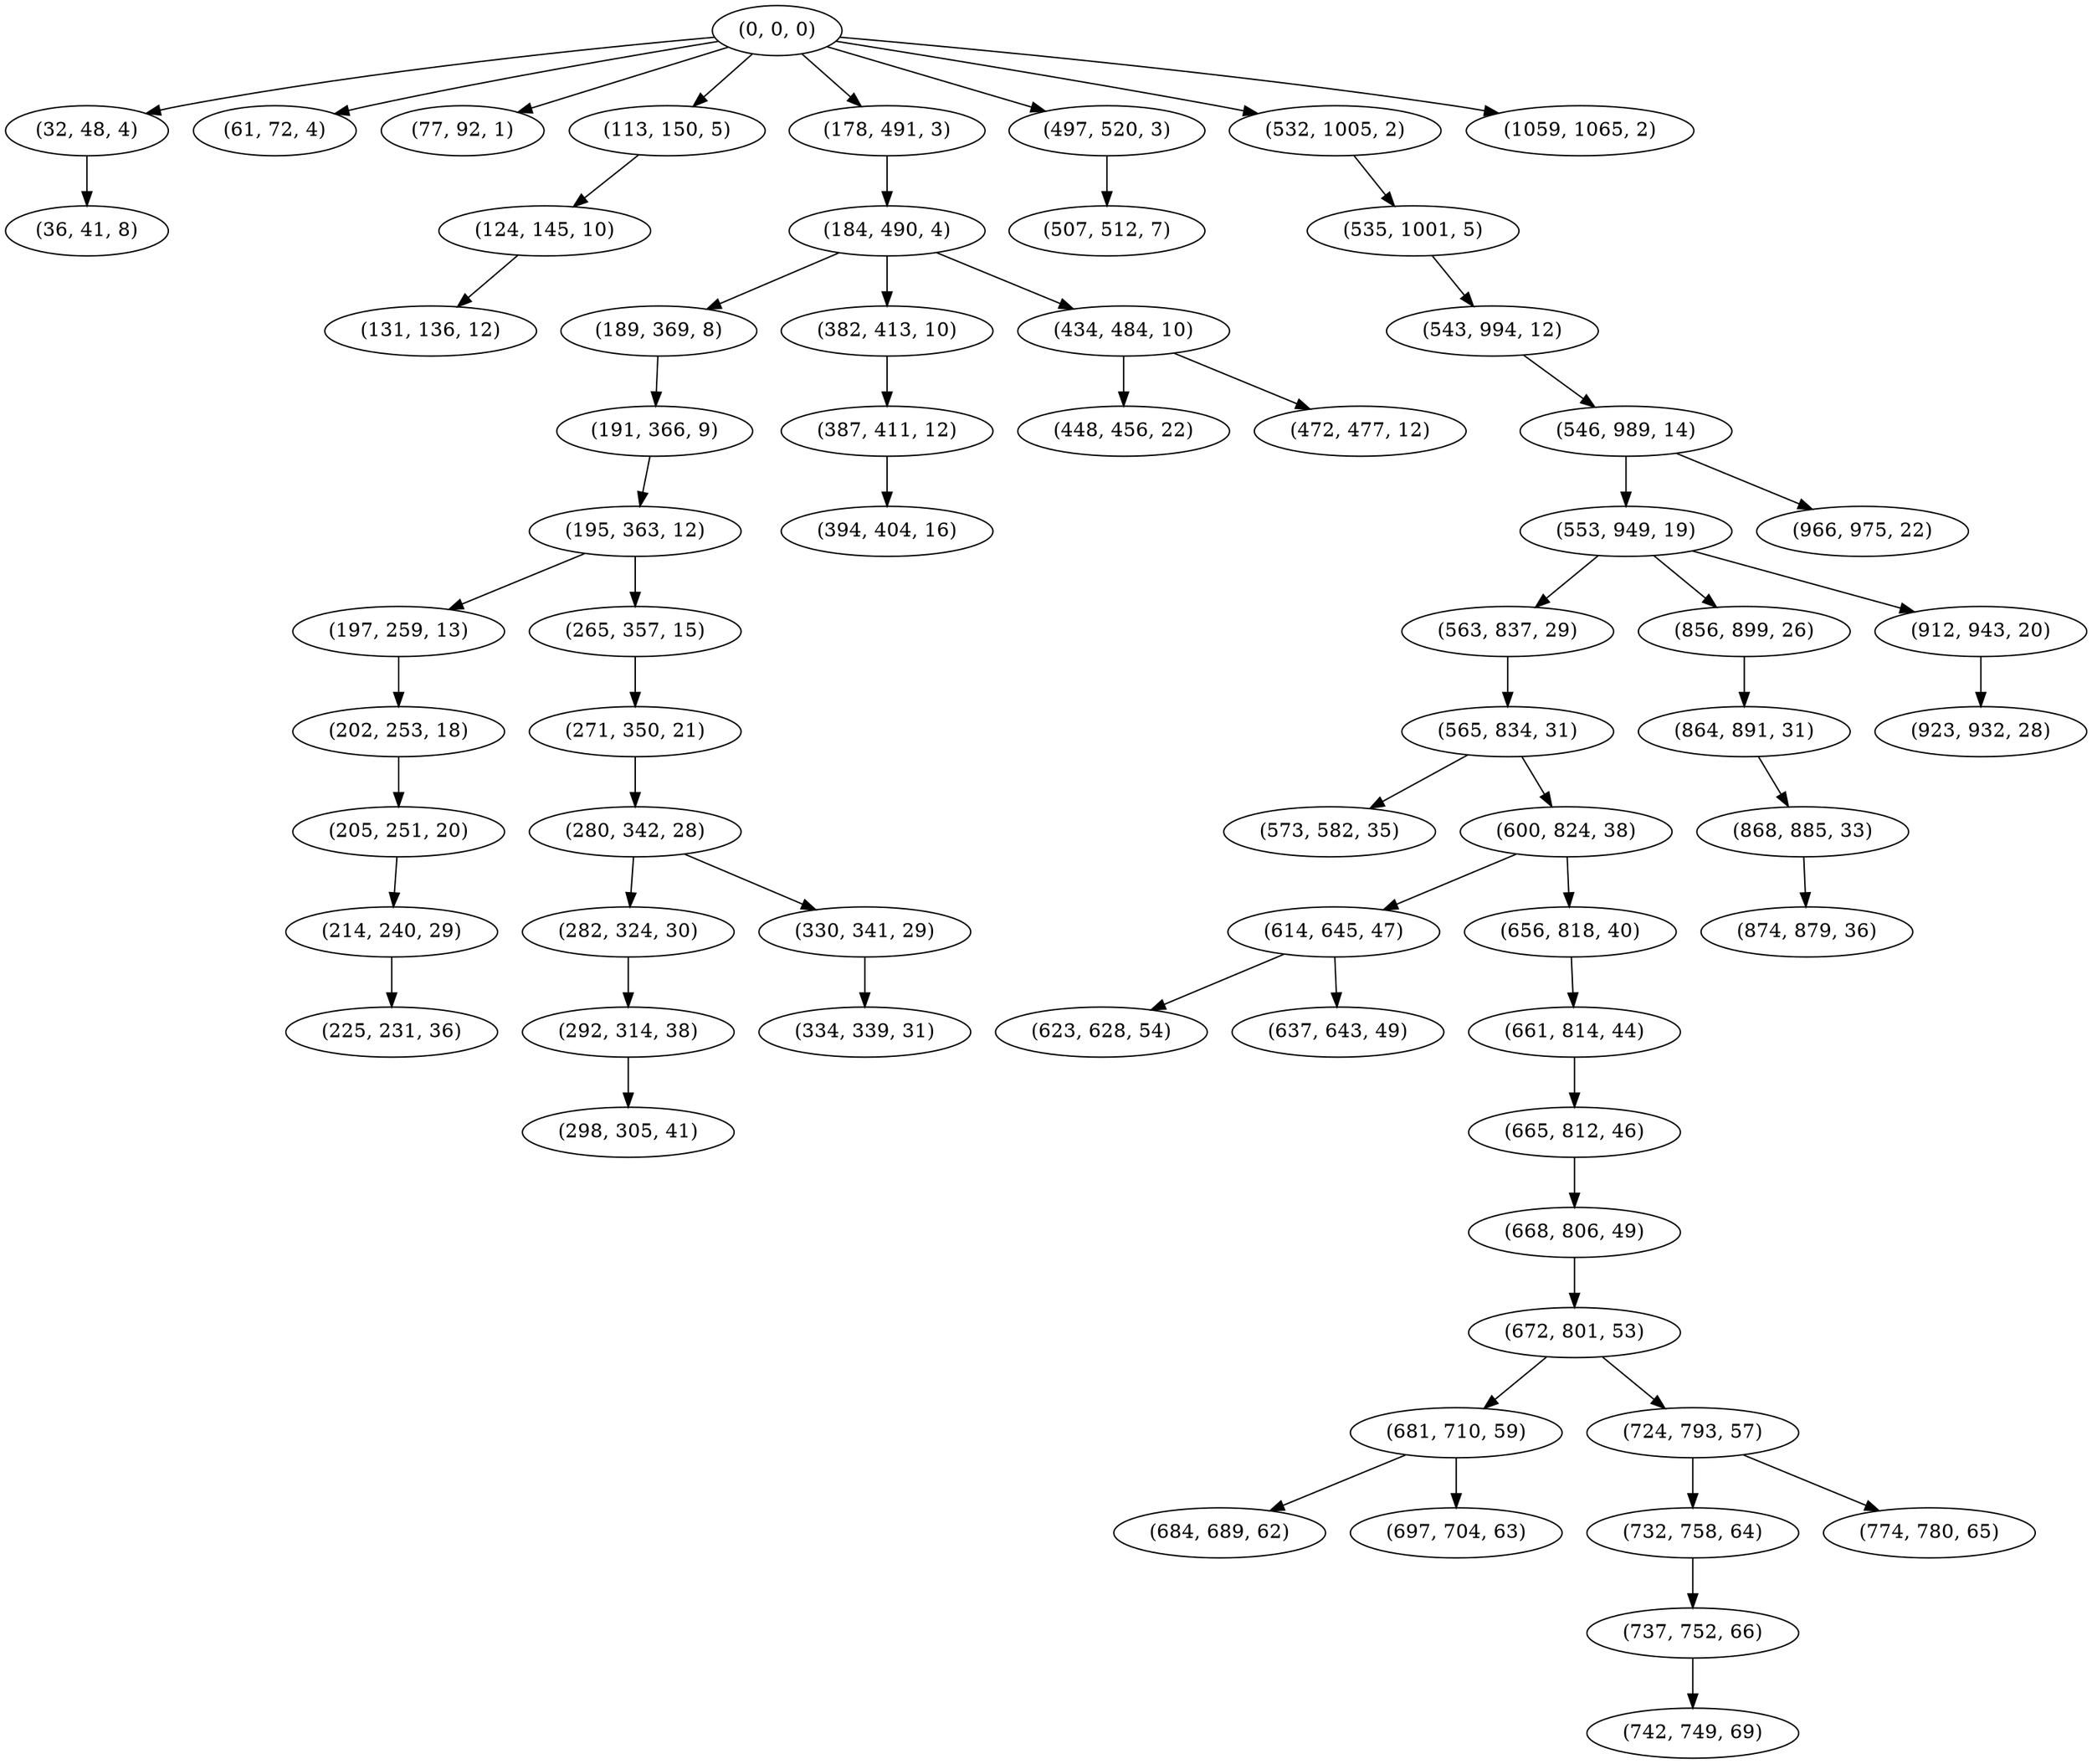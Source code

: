 digraph tree {
    "(0, 0, 0)";
    "(32, 48, 4)";
    "(36, 41, 8)";
    "(61, 72, 4)";
    "(77, 92, 1)";
    "(113, 150, 5)";
    "(124, 145, 10)";
    "(131, 136, 12)";
    "(178, 491, 3)";
    "(184, 490, 4)";
    "(189, 369, 8)";
    "(191, 366, 9)";
    "(195, 363, 12)";
    "(197, 259, 13)";
    "(202, 253, 18)";
    "(205, 251, 20)";
    "(214, 240, 29)";
    "(225, 231, 36)";
    "(265, 357, 15)";
    "(271, 350, 21)";
    "(280, 342, 28)";
    "(282, 324, 30)";
    "(292, 314, 38)";
    "(298, 305, 41)";
    "(330, 341, 29)";
    "(334, 339, 31)";
    "(382, 413, 10)";
    "(387, 411, 12)";
    "(394, 404, 16)";
    "(434, 484, 10)";
    "(448, 456, 22)";
    "(472, 477, 12)";
    "(497, 520, 3)";
    "(507, 512, 7)";
    "(532, 1005, 2)";
    "(535, 1001, 5)";
    "(543, 994, 12)";
    "(546, 989, 14)";
    "(553, 949, 19)";
    "(563, 837, 29)";
    "(565, 834, 31)";
    "(573, 582, 35)";
    "(600, 824, 38)";
    "(614, 645, 47)";
    "(623, 628, 54)";
    "(637, 643, 49)";
    "(656, 818, 40)";
    "(661, 814, 44)";
    "(665, 812, 46)";
    "(668, 806, 49)";
    "(672, 801, 53)";
    "(681, 710, 59)";
    "(684, 689, 62)";
    "(697, 704, 63)";
    "(724, 793, 57)";
    "(732, 758, 64)";
    "(737, 752, 66)";
    "(742, 749, 69)";
    "(774, 780, 65)";
    "(856, 899, 26)";
    "(864, 891, 31)";
    "(868, 885, 33)";
    "(874, 879, 36)";
    "(912, 943, 20)";
    "(923, 932, 28)";
    "(966, 975, 22)";
    "(1059, 1065, 2)";
    "(0, 0, 0)" -> "(32, 48, 4)";
    "(0, 0, 0)" -> "(61, 72, 4)";
    "(0, 0, 0)" -> "(77, 92, 1)";
    "(0, 0, 0)" -> "(113, 150, 5)";
    "(0, 0, 0)" -> "(178, 491, 3)";
    "(0, 0, 0)" -> "(497, 520, 3)";
    "(0, 0, 0)" -> "(532, 1005, 2)";
    "(0, 0, 0)" -> "(1059, 1065, 2)";
    "(32, 48, 4)" -> "(36, 41, 8)";
    "(113, 150, 5)" -> "(124, 145, 10)";
    "(124, 145, 10)" -> "(131, 136, 12)";
    "(178, 491, 3)" -> "(184, 490, 4)";
    "(184, 490, 4)" -> "(189, 369, 8)";
    "(184, 490, 4)" -> "(382, 413, 10)";
    "(184, 490, 4)" -> "(434, 484, 10)";
    "(189, 369, 8)" -> "(191, 366, 9)";
    "(191, 366, 9)" -> "(195, 363, 12)";
    "(195, 363, 12)" -> "(197, 259, 13)";
    "(195, 363, 12)" -> "(265, 357, 15)";
    "(197, 259, 13)" -> "(202, 253, 18)";
    "(202, 253, 18)" -> "(205, 251, 20)";
    "(205, 251, 20)" -> "(214, 240, 29)";
    "(214, 240, 29)" -> "(225, 231, 36)";
    "(265, 357, 15)" -> "(271, 350, 21)";
    "(271, 350, 21)" -> "(280, 342, 28)";
    "(280, 342, 28)" -> "(282, 324, 30)";
    "(280, 342, 28)" -> "(330, 341, 29)";
    "(282, 324, 30)" -> "(292, 314, 38)";
    "(292, 314, 38)" -> "(298, 305, 41)";
    "(330, 341, 29)" -> "(334, 339, 31)";
    "(382, 413, 10)" -> "(387, 411, 12)";
    "(387, 411, 12)" -> "(394, 404, 16)";
    "(434, 484, 10)" -> "(448, 456, 22)";
    "(434, 484, 10)" -> "(472, 477, 12)";
    "(497, 520, 3)" -> "(507, 512, 7)";
    "(532, 1005, 2)" -> "(535, 1001, 5)";
    "(535, 1001, 5)" -> "(543, 994, 12)";
    "(543, 994, 12)" -> "(546, 989, 14)";
    "(546, 989, 14)" -> "(553, 949, 19)";
    "(546, 989, 14)" -> "(966, 975, 22)";
    "(553, 949, 19)" -> "(563, 837, 29)";
    "(553, 949, 19)" -> "(856, 899, 26)";
    "(553, 949, 19)" -> "(912, 943, 20)";
    "(563, 837, 29)" -> "(565, 834, 31)";
    "(565, 834, 31)" -> "(573, 582, 35)";
    "(565, 834, 31)" -> "(600, 824, 38)";
    "(600, 824, 38)" -> "(614, 645, 47)";
    "(600, 824, 38)" -> "(656, 818, 40)";
    "(614, 645, 47)" -> "(623, 628, 54)";
    "(614, 645, 47)" -> "(637, 643, 49)";
    "(656, 818, 40)" -> "(661, 814, 44)";
    "(661, 814, 44)" -> "(665, 812, 46)";
    "(665, 812, 46)" -> "(668, 806, 49)";
    "(668, 806, 49)" -> "(672, 801, 53)";
    "(672, 801, 53)" -> "(681, 710, 59)";
    "(672, 801, 53)" -> "(724, 793, 57)";
    "(681, 710, 59)" -> "(684, 689, 62)";
    "(681, 710, 59)" -> "(697, 704, 63)";
    "(724, 793, 57)" -> "(732, 758, 64)";
    "(724, 793, 57)" -> "(774, 780, 65)";
    "(732, 758, 64)" -> "(737, 752, 66)";
    "(737, 752, 66)" -> "(742, 749, 69)";
    "(856, 899, 26)" -> "(864, 891, 31)";
    "(864, 891, 31)" -> "(868, 885, 33)";
    "(868, 885, 33)" -> "(874, 879, 36)";
    "(912, 943, 20)" -> "(923, 932, 28)";
}
